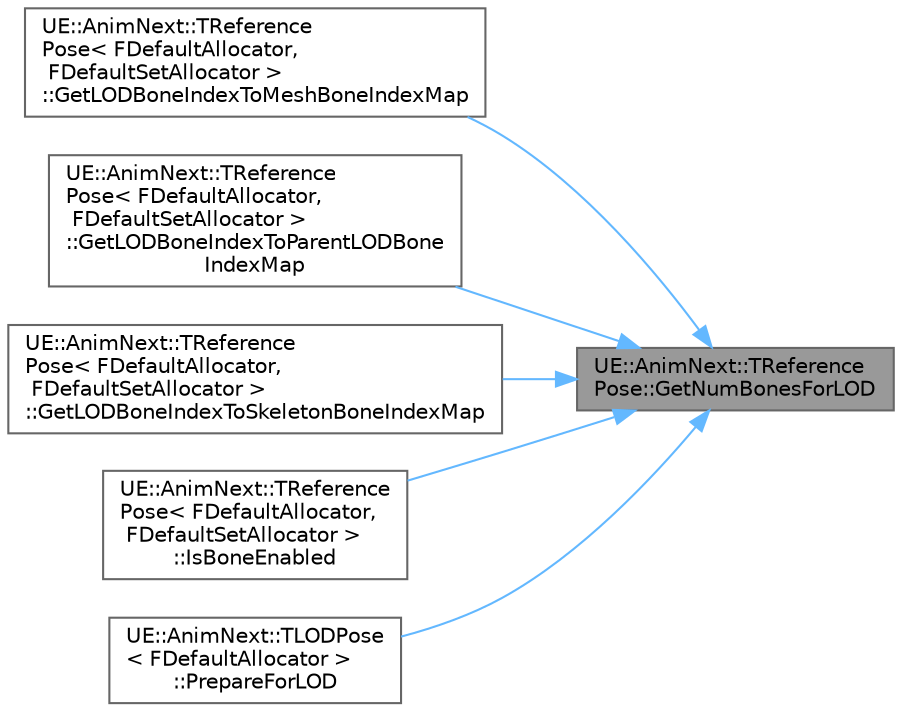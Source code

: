 digraph "UE::AnimNext::TReferencePose::GetNumBonesForLOD"
{
 // INTERACTIVE_SVG=YES
 // LATEX_PDF_SIZE
  bgcolor="transparent";
  edge [fontname=Helvetica,fontsize=10,labelfontname=Helvetica,labelfontsize=10];
  node [fontname=Helvetica,fontsize=10,shape=box,height=0.2,width=0.4];
  rankdir="RL";
  Node1 [id="Node000001",label="UE::AnimNext::TReference\lPose::GetNumBonesForLOD",height=0.2,width=0.4,color="gray40", fillcolor="grey60", style="filled", fontcolor="black",tooltip=" "];
  Node1 -> Node2 [id="edge1_Node000001_Node000002",dir="back",color="steelblue1",style="solid",tooltip=" "];
  Node2 [id="Node000002",label="UE::AnimNext::TReference\lPose\< FDefaultAllocator,\l FDefaultSetAllocator \>\l::GetLODBoneIndexToMeshBoneIndexMap",height=0.2,width=0.4,color="grey40", fillcolor="white", style="filled",URL="$d8/d47/structUE_1_1AnimNext_1_1TReferencePose.html#a859581b399e537b46fd5e31c33ef7b18",tooltip=" "];
  Node1 -> Node3 [id="edge2_Node000001_Node000003",dir="back",color="steelblue1",style="solid",tooltip=" "];
  Node3 [id="Node000003",label="UE::AnimNext::TReference\lPose\< FDefaultAllocator,\l FDefaultSetAllocator \>\l::GetLODBoneIndexToParentLODBone\lIndexMap",height=0.2,width=0.4,color="grey40", fillcolor="white", style="filled",URL="$d8/d47/structUE_1_1AnimNext_1_1TReferencePose.html#a15b1ad18b17934ee6de1c240a120f7b3",tooltip=" "];
  Node1 -> Node4 [id="edge3_Node000001_Node000004",dir="back",color="steelblue1",style="solid",tooltip=" "];
  Node4 [id="Node000004",label="UE::AnimNext::TReference\lPose\< FDefaultAllocator,\l FDefaultSetAllocator \>\l::GetLODBoneIndexToSkeletonBoneIndexMap",height=0.2,width=0.4,color="grey40", fillcolor="white", style="filled",URL="$d8/d47/structUE_1_1AnimNext_1_1TReferencePose.html#aea654b4ce70758cacba5a7272e68269f",tooltip=" "];
  Node1 -> Node5 [id="edge4_Node000001_Node000005",dir="back",color="steelblue1",style="solid",tooltip=" "];
  Node5 [id="Node000005",label="UE::AnimNext::TReference\lPose\< FDefaultAllocator,\l FDefaultSetAllocator \>\l::IsBoneEnabled",height=0.2,width=0.4,color="grey40", fillcolor="white", style="filled",URL="$d8/d47/structUE_1_1AnimNext_1_1TReferencePose.html#a8c760383bc3111416ebf76e4b8828d64",tooltip=" "];
  Node1 -> Node6 [id="edge5_Node000001_Node000006",dir="back",color="steelblue1",style="solid",tooltip=" "];
  Node6 [id="Node000006",label="UE::AnimNext::TLODPose\l\< FDefaultAllocator \>\l::PrepareForLOD",height=0.2,width=0.4,color="grey40", fillcolor="white", style="filled",URL="$dc/d5d/structUE_1_1AnimNext_1_1TLODPose.html#a3bec5a56139c486a3380f3b690c6431c",tooltip=" "];
}

